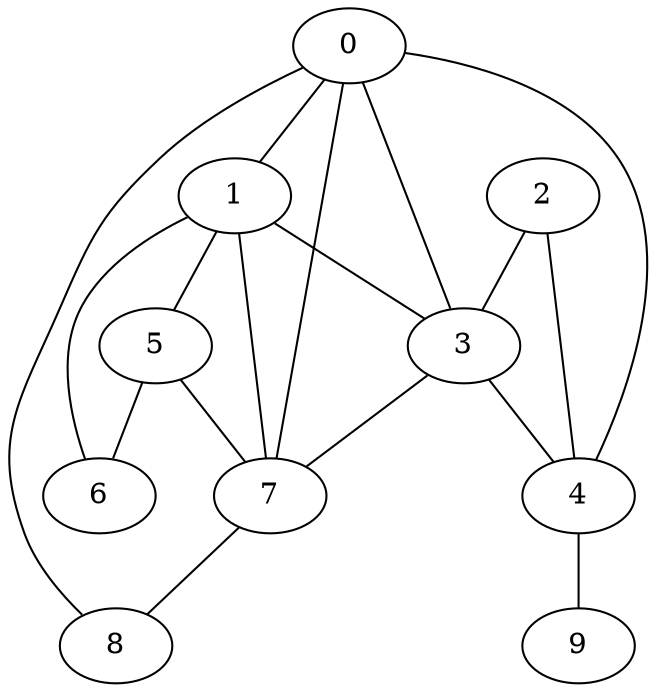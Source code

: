 graph G {
  0;
  1;
  2;
  3;
  4;
  5;
  6;
  7;
  8;
  9;
   0 -- 1;
   0 -- 3;
   0 -- 4;
   0 -- 7;
   0 -- 8;
   1 -- 3;
   1 -- 5;
   1 -- 6;
   1 -- 7;
   2 -- 3;
   2 -- 4;
   3 -- 4;
   3 -- 7;
   4 -- 9;
   5 -- 6;
   5 -- 7;
   7 -- 8;
}
